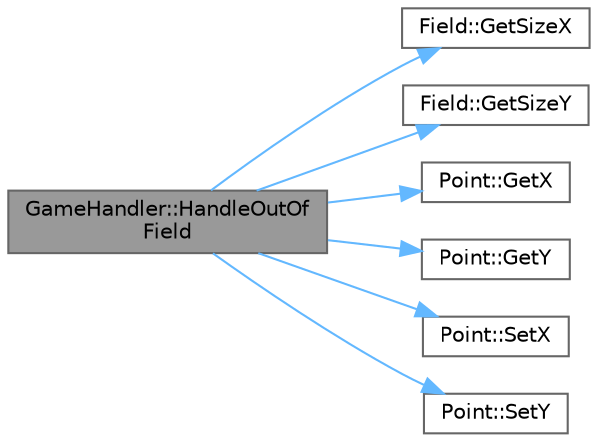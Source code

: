 digraph "GameHandler::HandleOutOfField"
{
 // LATEX_PDF_SIZE
  bgcolor="transparent";
  edge [fontname=Helvetica,fontsize=10,labelfontname=Helvetica,labelfontsize=10];
  node [fontname=Helvetica,fontsize=10,shape=box,height=0.2,width=0.4];
  rankdir="LR";
  Node1 [id="Node000001",label="GameHandler::HandleOutOf\lField",height=0.2,width=0.4,color="gray40", fillcolor="grey60", style="filled", fontcolor="black",tooltip="Обработка выхода змеи за пределы поля."];
  Node1 -> Node2 [id="edge1_Node000001_Node000002",color="steelblue1",style="solid",tooltip=" "];
  Node2 [id="Node000002",label="Field::GetSizeX",height=0.2,width=0.4,color="grey40", fillcolor="white", style="filled",URL="$class_field.html#abf94fd52060956ee36b4e613de017607",tooltip="Получение ширины поля."];
  Node1 -> Node3 [id="edge2_Node000001_Node000003",color="steelblue1",style="solid",tooltip=" "];
  Node3 [id="Node000003",label="Field::GetSizeY",height=0.2,width=0.4,color="grey40", fillcolor="white", style="filled",URL="$class_field.html#a43c0640c0f978ec7bba61084de61a5d2",tooltip="Получение высоты поля."];
  Node1 -> Node4 [id="edge3_Node000001_Node000004",color="steelblue1",style="solid",tooltip=" "];
  Node4 [id="Node000004",label="Point::GetX",height=0.2,width=0.4,color="grey40", fillcolor="white", style="filled",URL="$class_point.html#a56ef488d55611d823a35eb1655f1de7a",tooltip="Получает координату x точки."];
  Node1 -> Node5 [id="edge4_Node000001_Node000005",color="steelblue1",style="solid",tooltip=" "];
  Node5 [id="Node000005",label="Point::GetY",height=0.2,width=0.4,color="grey40", fillcolor="white", style="filled",URL="$class_point.html#aa42c18de4df078af493363a423fd9580",tooltip="Получает координату y точки."];
  Node1 -> Node6 [id="edge5_Node000001_Node000006",color="steelblue1",style="solid",tooltip=" "];
  Node6 [id="Node000006",label="Point::SetX",height=0.2,width=0.4,color="grey40", fillcolor="white", style="filled",URL="$class_point.html#a839b4405541912bf74145aaff087b698",tooltip="Устанавливает координату x точки."];
  Node1 -> Node7 [id="edge6_Node000001_Node000007",color="steelblue1",style="solid",tooltip=" "];
  Node7 [id="Node000007",label="Point::SetY",height=0.2,width=0.4,color="grey40", fillcolor="white", style="filled",URL="$class_point.html#ae6350ca9aebaafa5363619a04e164e85",tooltip="Устанавливает координату y точки."];
}
